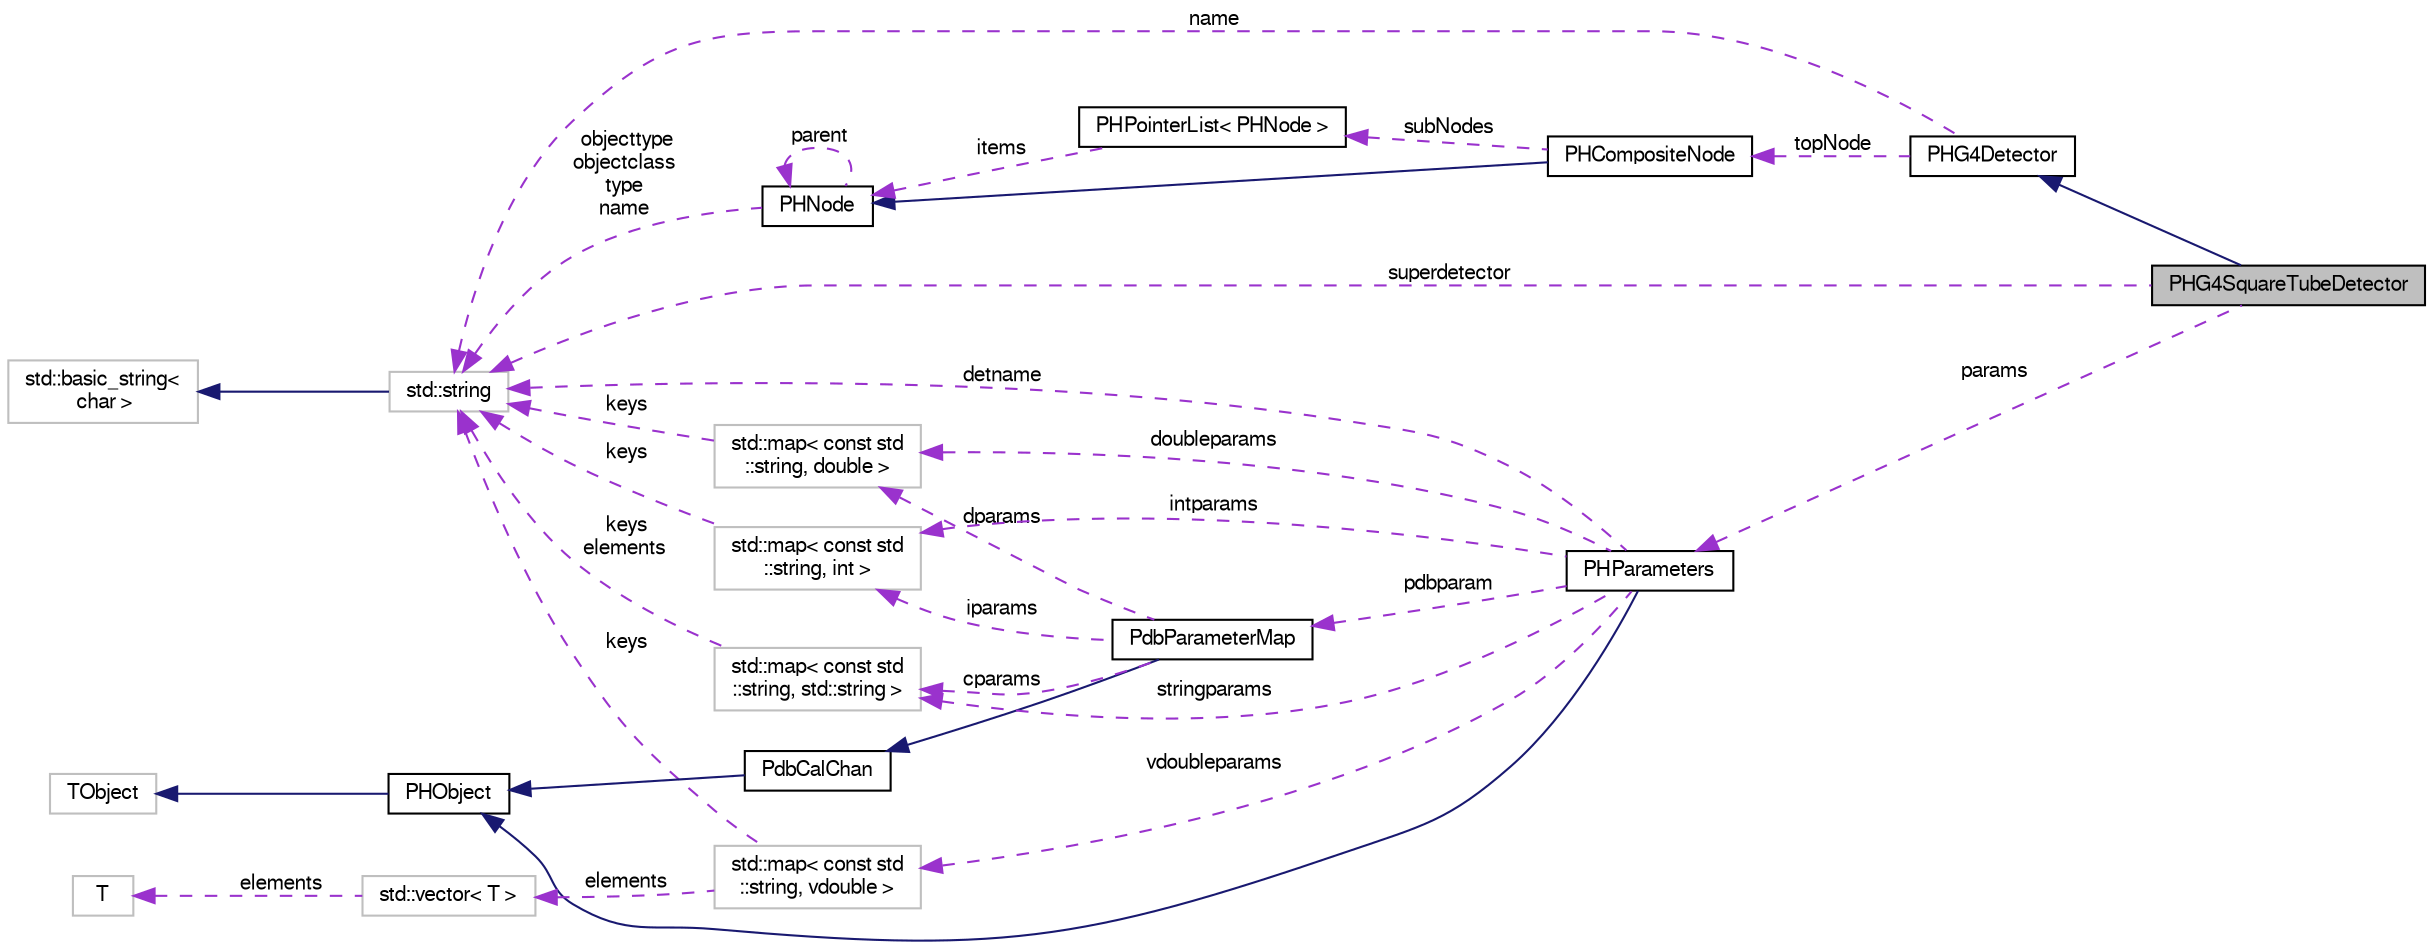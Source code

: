 digraph "PHG4SquareTubeDetector"
{
  bgcolor="transparent";
  edge [fontname="FreeSans",fontsize="10",labelfontname="FreeSans",labelfontsize="10"];
  node [fontname="FreeSans",fontsize="10",shape=record];
  rankdir="LR";
  Node1 [label="PHG4SquareTubeDetector",height=0.2,width=0.4,color="black", fillcolor="grey75", style="filled" fontcolor="black"];
  Node2 -> Node1 [dir="back",color="midnightblue",fontsize="10",style="solid",fontname="FreeSans"];
  Node2 [label="PHG4Detector",height=0.2,width=0.4,color="black",URL="$d3/de7/classPHG4Detector.html",tooltip="base class for phenix detector creation "];
  Node3 -> Node2 [dir="back",color="darkorchid3",fontsize="10",style="dashed",label=" name" ,fontname="FreeSans"];
  Node3 [label="std::string",height=0.2,width=0.4,color="grey75",tooltip="STL class. "];
  Node4 -> Node3 [dir="back",color="midnightblue",fontsize="10",style="solid",fontname="FreeSans"];
  Node4 [label="std::basic_string\<\l char \>",height=0.2,width=0.4,color="grey75",tooltip="STL class. "];
  Node5 -> Node2 [dir="back",color="darkorchid3",fontsize="10",style="dashed",label=" topNode" ,fontname="FreeSans"];
  Node5 [label="PHCompositeNode",height=0.2,width=0.4,color="black",URL="$d5/dca/classPHCompositeNode.html"];
  Node6 -> Node5 [dir="back",color="midnightblue",fontsize="10",style="solid",fontname="FreeSans"];
  Node6 [label="PHNode",height=0.2,width=0.4,color="black",URL="$dc/d82/classPHNode.html"];
  Node6 -> Node6 [dir="back",color="darkorchid3",fontsize="10",style="dashed",label=" parent" ,fontname="FreeSans"];
  Node3 -> Node6 [dir="back",color="darkorchid3",fontsize="10",style="dashed",label=" objecttype\nobjectclass\ntype\nname" ,fontname="FreeSans"];
  Node7 -> Node5 [dir="back",color="darkorchid3",fontsize="10",style="dashed",label=" subNodes" ,fontname="FreeSans"];
  Node7 [label="PHPointerList\< PHNode \>",height=0.2,width=0.4,color="black",URL="$d6/d86/classPHPointerList.html"];
  Node6 -> Node7 [dir="back",color="darkorchid3",fontsize="10",style="dashed",label=" items" ,fontname="FreeSans"];
  Node8 -> Node1 [dir="back",color="darkorchid3",fontsize="10",style="dashed",label=" params" ,fontname="FreeSans"];
  Node8 [label="PHParameters",height=0.2,width=0.4,color="black",URL="$dd/dae/classPHParameters.html"];
  Node9 -> Node8 [dir="back",color="midnightblue",fontsize="10",style="solid",fontname="FreeSans"];
  Node9 [label="PHObject",height=0.2,width=0.4,color="black",URL="$d9/d24/classPHObject.html"];
  Node10 -> Node9 [dir="back",color="midnightblue",fontsize="10",style="solid",fontname="FreeSans"];
  Node10 [label="TObject",height=0.2,width=0.4,color="grey75"];
  Node11 -> Node8 [dir="back",color="darkorchid3",fontsize="10",style="dashed",label=" doubleparams" ,fontname="FreeSans"];
  Node11 [label="std::map\< const std\l::string, double \>",height=0.2,width=0.4,color="grey75"];
  Node3 -> Node11 [dir="back",color="darkorchid3",fontsize="10",style="dashed",label=" keys" ,fontname="FreeSans"];
  Node12 -> Node8 [dir="back",color="darkorchid3",fontsize="10",style="dashed",label=" intparams" ,fontname="FreeSans"];
  Node12 [label="std::map\< const std\l::string, int \>",height=0.2,width=0.4,color="grey75"];
  Node3 -> Node12 [dir="back",color="darkorchid3",fontsize="10",style="dashed",label=" keys" ,fontname="FreeSans"];
  Node13 -> Node8 [dir="back",color="darkorchid3",fontsize="10",style="dashed",label=" pdbparam" ,fontname="FreeSans"];
  Node13 [label="PdbParameterMap",height=0.2,width=0.4,color="black",URL="$d8/d21/classPdbParameterMap.html"];
  Node14 -> Node13 [dir="back",color="midnightblue",fontsize="10",style="solid",fontname="FreeSans"];
  Node14 [label="PdbCalChan",height=0.2,width=0.4,color="black",URL="$d6/d4b/classPdbCalChan.html"];
  Node9 -> Node14 [dir="back",color="midnightblue",fontsize="10",style="solid",fontname="FreeSans"];
  Node11 -> Node13 [dir="back",color="darkorchid3",fontsize="10",style="dashed",label=" dparams" ,fontname="FreeSans"];
  Node12 -> Node13 [dir="back",color="darkorchid3",fontsize="10",style="dashed",label=" iparams" ,fontname="FreeSans"];
  Node15 -> Node13 [dir="back",color="darkorchid3",fontsize="10",style="dashed",label=" cparams" ,fontname="FreeSans"];
  Node15 [label="std::map\< const std\l::string, std::string \>",height=0.2,width=0.4,color="grey75"];
  Node3 -> Node15 [dir="back",color="darkorchid3",fontsize="10",style="dashed",label=" keys\nelements" ,fontname="FreeSans"];
  Node15 -> Node8 [dir="back",color="darkorchid3",fontsize="10",style="dashed",label=" stringparams" ,fontname="FreeSans"];
  Node3 -> Node8 [dir="back",color="darkorchid3",fontsize="10",style="dashed",label=" detname" ,fontname="FreeSans"];
  Node16 -> Node8 [dir="back",color="darkorchid3",fontsize="10",style="dashed",label=" vdoubleparams" ,fontname="FreeSans"];
  Node16 [label="std::map\< const std\l::string, vdouble \>",height=0.2,width=0.4,color="grey75"];
  Node3 -> Node16 [dir="back",color="darkorchid3",fontsize="10",style="dashed",label=" keys" ,fontname="FreeSans"];
  Node17 -> Node16 [dir="back",color="darkorchid3",fontsize="10",style="dashed",label=" elements" ,fontname="FreeSans"];
  Node17 [label="std::vector\< T \>",height=0.2,width=0.4,color="grey75",tooltip="STL class. "];
  Node18 -> Node17 [dir="back",color="darkorchid3",fontsize="10",style="dashed",label=" elements" ,fontname="FreeSans"];
  Node18 [label="T",height=0.2,width=0.4,color="grey75"];
  Node3 -> Node1 [dir="back",color="darkorchid3",fontsize="10",style="dashed",label=" superdetector" ,fontname="FreeSans"];
}
